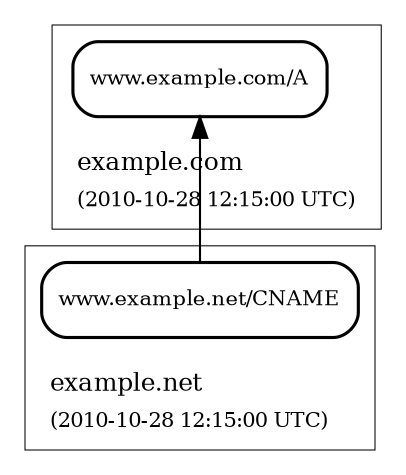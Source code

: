 digraph {
	graph [rankdir="BT"]
	subgraph "cluster_a" {
		graph [label=<<TABLE BORDER="0"><TR><TD ALIGN="LEFT"><FONT POINT-SIZE="12">example.net</FONT></TD></TR><TR><TD ALIGN="LEFT"><FONT POINT-SIZE="10">(2010-10-28 12:15:00 UTC)</FONT></TD></TR></TABLE>>, labeljust="l", penwidth="0.5"]
		a [label="www.example.net/CNAME", fontsize="10", shape="rectangle", style="rounded", penwidth="1.5"]
	}
	subgraph "cluster_b" {
		graph [label=<<TABLE BORDER="0"><TR><TD ALIGN="LEFT"><FONT POINT-SIZE="12">example.com</FONT></TD></TR><TR><TD ALIGN="LEFT"><FONT POINT-SIZE="10">(2010-10-28 12:15:00 UTC)</FONT></TD></TR></TABLE>>, labeljust="l", penwidth="0.5"]
		b [label="www.example.com/A", fontsize="10", shape="rectangle", style="rounded", penwidth="1.5"]
	}
	a -> b
}
